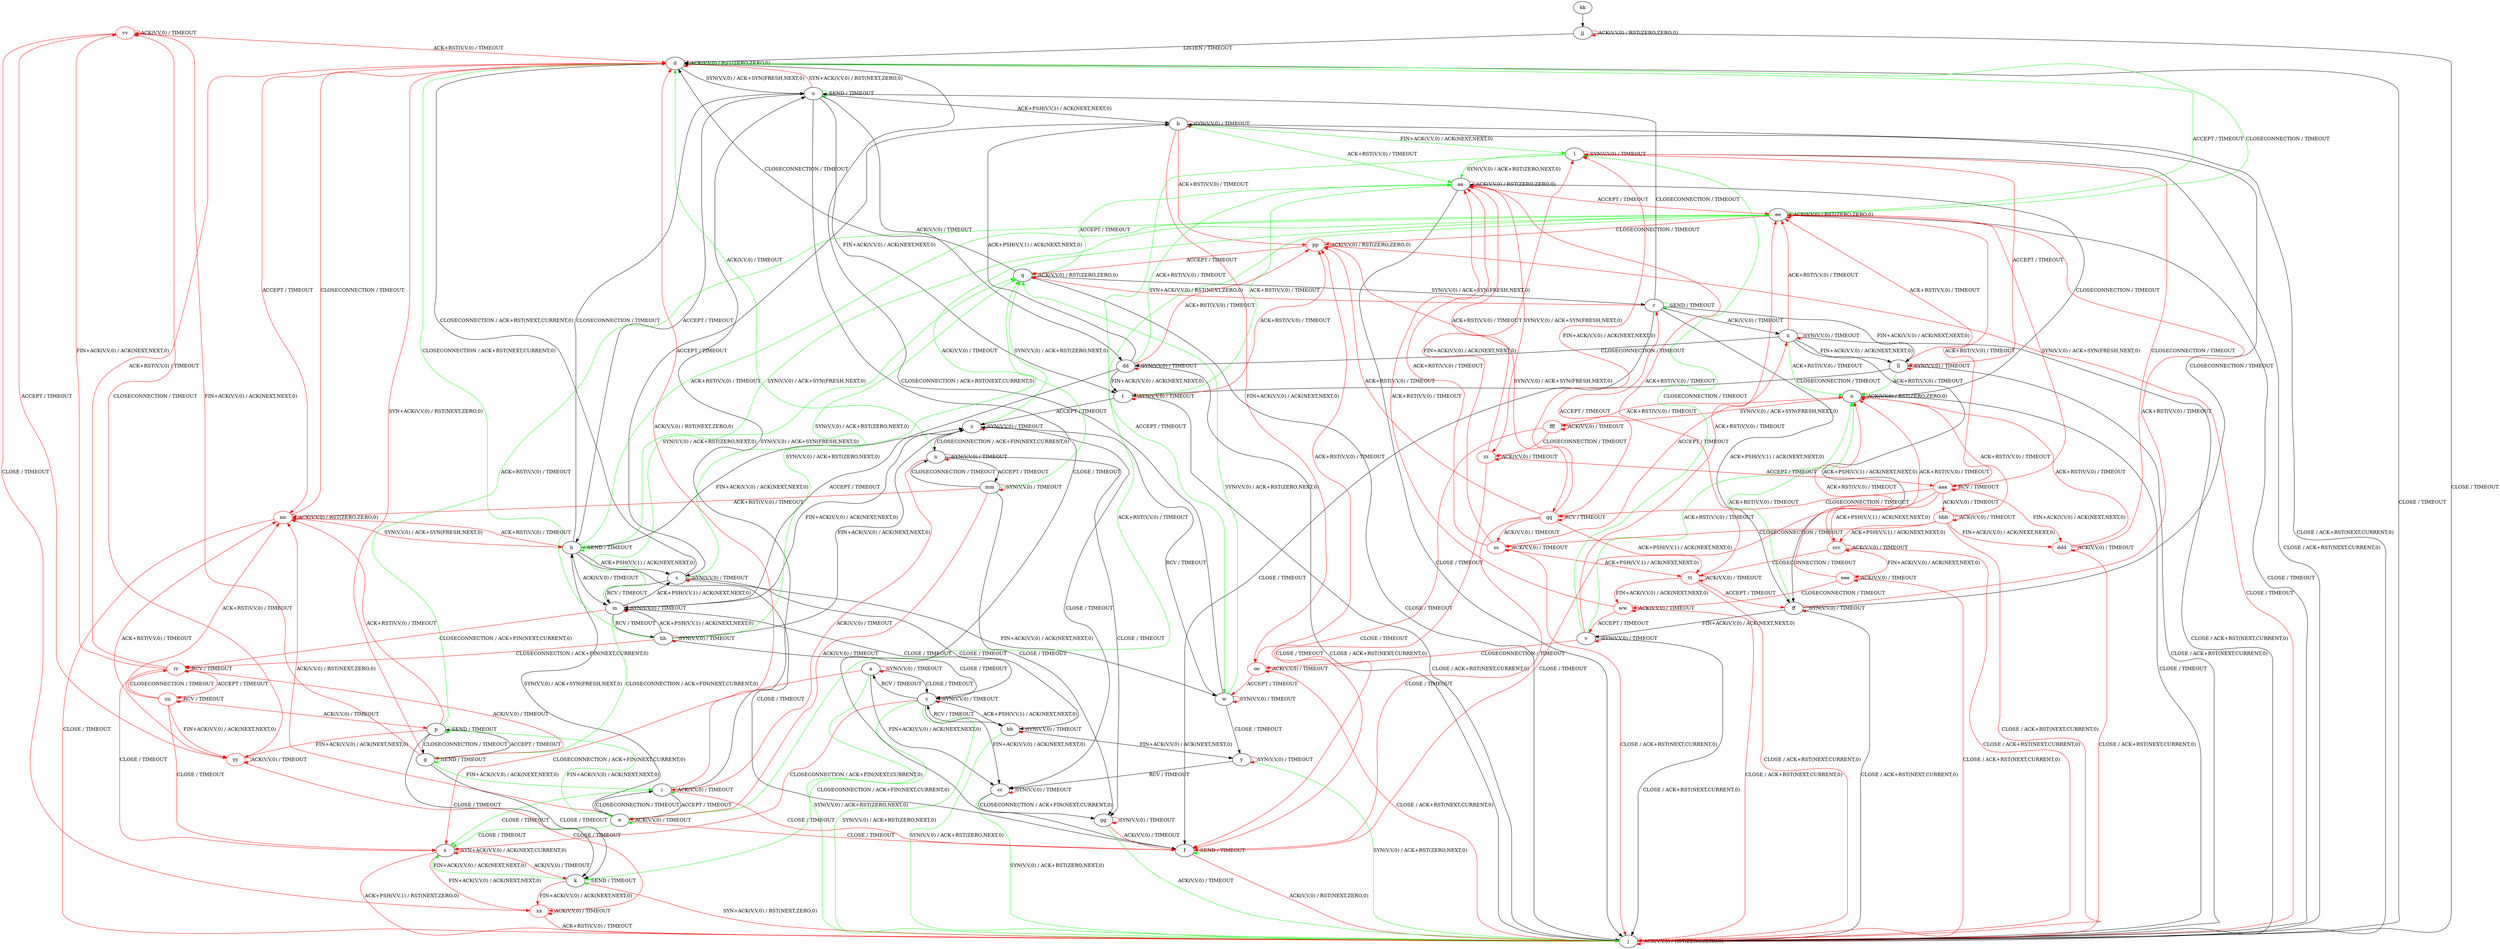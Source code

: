 digraph "" {
	graph ["Incoming time"=70.91491079330444,
		"Outgoing time"=66.15410351753235,
		Output="{'States': 58, 'Transitions': 871, 'Filename': '../results/tcp/TCP_Linux_Server-TCP_Windows8_Server-z3-1.dot'}",
		Reference="{'States': 58, 'Transitions': 685, 'Filename': '../subjects/tcp/TCP_Linux_Server.dot'}",
		Solver=z3,
		Updated="{'States': 39, 'Transitions': 495, 'Filename': '../subjects/tcp/TCP_Windows8_Server.dot'}",
		"f-measure"=0.5237288135593221,
		precision=0.6242424242424243,
		recall=0.4510948905109489
	];
	a -> a [key=0,
	color=red,
	label="SYN(V,V,0) / TIMEOUT"];
a -> c [key=0,
label="CLOSE / TIMEOUT"];
a -> j [key=0,
color=green,
label="SYN(V,V,0) / ACK+RST(ZERO,NEXT,0)"];
a -> x [key=0,
color=red,
label="CLOSECONNECTION / ACK+FIN(NEXT,CURRENT,0)"];
a -> cc [key=0,
label="FIN+ACK(V,V,0) / ACK(NEXT,NEXT,0)"];
b -> b [key=0,
color=red,
label="SYN(V,V,0) / TIMEOUT"];
b -> j [key=0,
label="CLOSE / ACK+RST(NEXT,CURRENT,0)"];
b -> l [key=0,
color=green,
label="FIN+ACK(V,V,0) / ACK(NEXT,NEXT,0)"];
b -> s [key=0,
label="ACCEPT / TIMEOUT"];
b -> aa [key=0,
color=green,
label="ACK+RST(V,V,0) / TIMEOUT"];
oo [color=red];
b -> oo [key=0,
color=red,
label="FIN+ACK(V,V,0) / ACK(NEXT,NEXT,0)"];
pp [color=red];
b -> pp [key=0,
color=red,
label="ACK+RST(V,V,0) / TIMEOUT"];
c -> a [key=0,
label="RCV / TIMEOUT"];
c -> c [key=0,
color=red,
label="SYN(V,V,0) / TIMEOUT"];
c -> j [key=0,
color=green,
label="SYN(V,V,0) / ACK+RST(ZERO,NEXT,0)"];
c -> k [key=0,
color=green,
label="CLOSECONNECTION / ACK+FIN(NEXT,CURRENT,0)"];
c -> x [key=0,
color=red,
label="CLOSECONNECTION / ACK+FIN(NEXT,CURRENT,0)"];
c -> bb [key=0,
label="ACK+PSH(V,V,1) / ACK(NEXT,NEXT,0)"];
c -> cc [key=0,
label="FIN+ACK(V,V,0) / ACK(NEXT,NEXT,0)"];
d -> d [key=0,
color=red,
label="ACK(V,V,0) / RST(ZERO,ZERO,0)"];
d -> j [key=0,
label="CLOSE / TIMEOUT"];
d -> u [key=0,
label="SYN(V,V,0) / ACK+SYN(FRESH,NEXT,0)"];
d -> ee [key=0,
color=green,
label="ACCEPT / TIMEOUT"];
nn [color=red];
d -> nn [key=0,
color=red,
label="ACCEPT / TIMEOUT"];
e -> e [key=0,
color=green,
label="ACK(V,V,0) / TIMEOUT"];
e -> f [key=0,
color=red,
label="CLOSE / TIMEOUT"];
e -> h [key=0,
label="SYN(V,V,0) / ACK+SYN(FRESH,NEXT,0)"];
e -> i [key=0,
label="CLOSECONNECTION / TIMEOUT"];
e -> x [key=0,
color=green,
label="CLOSE / TIMEOUT"];
e -> ee [key=0,
color=green,
label="ACK+RST(V,V,0) / TIMEOUT"];
e -> nn [key=0,
color=red,
label="ACK(V,V,0) / RST(NEXT,ZERO,0)"];
f -> f [key=0,
color=green,
label="SEND / TIMEOUT"];
f -> j [key=0,
color=red,
label="ACK(V,V,0) / RST(NEXT,ZERO,0)"];
g -> d [key=0,
color=red,
label="SYN+ACK(V,V,0) / RST(NEXT,ZERO,0)"];
g -> g [key=0,
color=green,
label="SEND / TIMEOUT"];
g -> i [key=0,
color=green,
label="FIN+ACK(V,V,0) / ACK(NEXT,NEXT,0)"];
g -> k [key=0,
label="CLOSE / TIMEOUT"];
g -> p [key=0,
label="ACCEPT / TIMEOUT"];
vv [color=red];
g -> vv [key=0,
color=red,
label="FIN+ACK(V,V,0) / ACK(NEXT,NEXT,0)"];
h -> f [key=0,
label="CLOSE / TIMEOUT"];
h -> h [key=0,
color=green,
label="SEND / TIMEOUT"];
h -> m [key=0,
label="ACK(V,V,0) / TIMEOUT"];
h -> s [key=0,
label="ACK+PSH(V,V,1) / ACK(NEXT,NEXT,0)"];
h -> u [key=0,
label="CLOSECONNECTION / TIMEOUT"];
h -> z [key=0,
label="FIN+ACK(V,V,0) / ACK(NEXT,NEXT,0)"];
h -> ee [key=0,
color=green,
label="ACK+RST(V,V,0) / TIMEOUT"];
h -> nn [key=0,
color=red,
label="ACK+RST(V,V,0) / TIMEOUT"];
i -> d [key=0,
color=red,
label="ACK(V,V,0) / RST(NEXT,ZERO,0)"];
i -> e [key=0,
label="ACCEPT / TIMEOUT"];
i -> f [key=0,
color=red,
label="CLOSE / TIMEOUT"];
i -> i [key=0,
color=green,
label="ACK(V,V,0) / TIMEOUT"];
i -> u [key=0,
label="SYN(V,V,0) / ACK+SYN(FRESH,NEXT,0)"];
i -> x [key=0,
color=green,
label="CLOSE / TIMEOUT"];
j -> j [key=0,
color=red,
label="ACK(V,V,0) / RST(ZERO,ZERO,0)"];
k -> j [key=0,
color=red,
label="SYN+ACK(V,V,0) / RST(NEXT,ZERO,0)"];
k -> k [key=0,
color=green,
label="SEND / TIMEOUT"];
k -> x [key=0,
color=green,
label="FIN+ACK(V,V,0) / ACK(NEXT,NEXT,0)"];
xx [color=red];
k -> xx [key=0,
color=red,
label="FIN+ACK(V,V,0) / ACK(NEXT,NEXT,0)"];
l -> j [key=0,
label="CLOSE / ACK+RST(NEXT,CURRENT,0)"];
l -> l [key=0,
color=red,
label="SYN(V,V,0) / TIMEOUT"];
l -> w [key=0,
color=green,
label="ACCEPT / TIMEOUT"];
l -> aa [key=0,
color=green,
label="SYN(V,V,0) / ACK+RST(ZERO,NEXT,0)"];
l -> ll [key=0,
color=red,
label="ACCEPT / TIMEOUT"];
m -> c [key=0,
label="CLOSE / TIMEOUT"];
m -> g [key=0,
color=green,
label="CLOSECONNECTION / ACK+FIN(NEXT,CURRENT,0)"];
m -> m [key=0,
color=red,
label="SYN(V,V,0) / TIMEOUT"];
m -> q [key=0,
color=green,
label="SYN(V,V,0) / ACK+RST(ZERO,NEXT,0)"];
m -> s [key=0,
label="ACK+PSH(V,V,1) / ACK(NEXT,NEXT,0)"];
m -> z [key=0,
label="FIN+ACK(V,V,0) / ACK(NEXT,NEXT,0)"];
m -> hh [key=0,
label="RCV / TIMEOUT"];
rr [color=red];
m -> rr [key=0,
color=red,
label="CLOSECONNECTION / ACK+FIN(NEXT,CURRENT,0)"];
n -> d [key=0,
color=green,
label="ACK(V,V,0) / TIMEOUT"];
n -> i [key=0,
color=red,
label="ACK(V,V,0) / TIMEOUT"];
n -> n [key=0,
color=red,
label="SYN(V,V,0) / TIMEOUT"];
n -> gg [key=0,
label="CLOSE / TIMEOUT"];
n -> mm [key=0,
label="ACCEPT / TIMEOUT"];
o -> j [key=0,
label="CLOSE / TIMEOUT"];
o -> o [key=0,
color=red,
label="ACK(V,V,0) / RST(ZERO,ZERO,0)"];
o -> aa [key=0,
label="CLOSECONNECTION / TIMEOUT"];
fff [color=red];
o -> fff [key=0,
color=red,
label="SYN(V,V,0) / ACK+SYN(FRESH,NEXT,0)"];
p -> e [key=0,
color=green,
label="FIN+ACK(V,V,0) / ACK(NEXT,NEXT,0)"];
p -> g [key=0,
label="CLOSECONNECTION / TIMEOUT"];
p -> k [key=0,
label="CLOSE / TIMEOUT"];
p -> p [key=0,
color=green,
label="SEND / TIMEOUT"];
p -> ee [key=0,
color=green,
label="ACK+RST(V,V,0) / TIMEOUT"];
p -> nn [key=0,
color=red,
label="ACK+RST(V,V,0) / TIMEOUT"];
yy [color=red];
p -> yy [key=0,
color=red,
label="FIN+ACK(V,V,0) / ACK(NEXT,NEXT,0)"];
q -> d [key=0,
label="CLOSECONNECTION / TIMEOUT"];
q -> j [key=0,
label="CLOSE / TIMEOUT"];
q -> q [key=0,
color=red,
label="ACK(V,V,0) / RST(ZERO,ZERO,0)"];
q -> r [key=0,
label="SYN(V,V,0) / ACK+SYN(FRESH,NEXT,0)"];
r -> f [key=0,
label="CLOSE / TIMEOUT"];
r -> q [key=0,
color=red,
label="SYN+ACK(V,V,0) / RST(NEXT,ZERO,0)"];
r -> r [key=0,
color=green,
label="SEND / TIMEOUT"];
r -> u [key=0,
label="CLOSECONNECTION / TIMEOUT"];
r -> ff [key=0,
label="ACK+PSH(V,V,1) / ACK(NEXT,NEXT,0)"];
r -> ii [key=0,
label="ACK(V,V,0) / TIMEOUT"];
r -> ll [key=0,
label="FIN+ACK(V,V,0) / ACK(NEXT,NEXT,0)"];
s -> d [key=0,
label="CLOSECONNECTION / ACK+RST(NEXT,CURRENT,0)"];
s -> m [key=0,
label="RCV / TIMEOUT"];
s -> q [key=0,
color=green,
label="SYN(V,V,0) / ACK+RST(ZERO,NEXT,0)"];
s -> s [key=0,
color=red,
label="SYN(V,V,0) / TIMEOUT"];
s -> w [key=0,
label="FIN+ACK(V,V,0) / ACK(NEXT,NEXT,0)"];
s -> bb [key=0,
label="CLOSE / TIMEOUT"];
t -> j [key=0,
label="CLOSE / ACK+RST(NEXT,CURRENT,0)"];
t -> t [key=0,
color=red,
label="SYN(V,V,0) / TIMEOUT"];
t -> z [key=0,
label="ACCEPT / TIMEOUT"];
t -> aa [key=0,
color=green,
label="ACK+RST(V,V,0) / TIMEOUT"];
t -> pp [key=0,
color=red,
label="ACK+RST(V,V,0) / TIMEOUT"];
u -> b [key=0,
label="ACK+PSH(V,V,1) / ACK(NEXT,NEXT,0)"];
u -> d [key=0,
color=red,
label="SYN+ACK(V,V,0) / RST(NEXT,ZERO,0)"];
u -> f [key=0,
label="CLOSE / TIMEOUT"];
u -> h [key=0,
label="ACCEPT / TIMEOUT"];
u -> t [key=0,
label="FIN+ACK(V,V,0) / ACK(NEXT,NEXT,0)"];
u -> u [key=0,
color=green,
label="SEND / TIMEOUT"];
u -> dd [key=0,
label="ACK(V,V,0) / TIMEOUT"];
v -> j [key=0,
label="CLOSE / ACK+RST(NEXT,CURRENT,0)"];
v -> l [key=0,
color=green,
label="CLOSECONNECTION / TIMEOUT"];
v -> o [key=0,
color=green,
label="ACK+RST(V,V,0) / TIMEOUT"];
v -> v [key=0,
color=red,
label="SYN(V,V,0) / TIMEOUT"];
v -> ee [key=0,
color=red,
label="ACK+RST(V,V,0) / TIMEOUT"];
v -> oo [key=0,
color=red,
label="CLOSECONNECTION / TIMEOUT"];
w -> d [key=0,
label="CLOSECONNECTION / ACK+RST(NEXT,CURRENT,0)"];
w -> q [key=0,
color=green,
label="SYN(V,V,0) / ACK+RST(ZERO,NEXT,0)"];
w -> w [key=0,
color=red,
label="SYN(V,V,0) / TIMEOUT"];
w -> y [key=0,
label="CLOSE / TIMEOUT"];
w -> z [key=0,
label="RCV / TIMEOUT"];
x -> j [key=0,
color=red,
label="ACK+PSH(V,V,1) / RST(NEXT,ZERO,0)"];
x -> k [key=0,
color=red,
label="ACK(V,V,0) / TIMEOUT"];
x -> x [key=0,
color=red,
label="SYN+ACK(V,V,0) / ACK(NEXT,CURRENT,0)"];
x -> xx [key=0,
color=red,
label="FIN+ACK(V,V,0) / ACK(NEXT,NEXT,0)"];
y -> j [key=0,
color=green,
label="SYN(V,V,0) / ACK+RST(ZERO,NEXT,0)"];
y -> y [key=0,
color=red,
label="SYN(V,V,0) / TIMEOUT"];
y -> cc [key=0,
label="RCV / TIMEOUT"];
z -> n [key=0,
label="CLOSECONNECTION / ACK+FIN(NEXT,CURRENT,0)"];
z -> q [key=0,
color=green,
label="SYN(V,V,0) / ACK+RST(ZERO,NEXT,0)"];
z -> z [key=0,
color=red,
label="SYN(V,V,0) / TIMEOUT"];
z -> cc [key=0,
label="CLOSE / TIMEOUT"];
aa -> j [key=0,
label="CLOSE / TIMEOUT"];
aa -> q [key=0,
color=green,
label="ACCEPT / TIMEOUT"];
aa -> aa [key=0,
color=red,
label="ACK(V,V,0) / RST(ZERO,ZERO,0)"];
aa -> ee [key=0,
color=red,
label="ACCEPT / TIMEOUT"];
zz [color=red];
aa -> zz [key=0,
color=red,
label="SYN(V,V,0) / ACK+SYN(FRESH,NEXT,0)"];
bb -> c [key=0,
label="RCV / TIMEOUT"];
bb -> j [key=0,
color=green,
label="SYN(V,V,0) / ACK+RST(ZERO,NEXT,0)"];
bb -> y [key=0,
label="FIN+ACK(V,V,0) / ACK(NEXT,NEXT,0)"];
bb -> bb [key=0,
color=red,
label="SYN(V,V,0) / TIMEOUT"];
cc -> j [key=0,
color=green,
label="SYN(V,V,0) / ACK+RST(ZERO,NEXT,0)"];
cc -> cc [key=0,
color=red,
label="SYN(V,V,0) / TIMEOUT"];
cc -> gg [key=0,
label="CLOSECONNECTION / ACK+FIN(NEXT,CURRENT,0)"];
dd -> b [key=0,
label="ACK+PSH(V,V,1) / ACK(NEXT,NEXT,0)"];
dd -> j [key=0,
label="CLOSE / ACK+RST(NEXT,CURRENT,0)"];
dd -> m [key=0,
label="ACCEPT / TIMEOUT"];
dd -> t [key=0,
label="FIN+ACK(V,V,0) / ACK(NEXT,NEXT,0)"];
dd -> aa [key=0,
color=green,
label="ACK+RST(V,V,0) / TIMEOUT"];
dd -> dd [key=0,
color=red,
label="SYN(V,V,0) / TIMEOUT"];
dd -> pp [key=0,
color=red,
label="ACK+RST(V,V,0) / TIMEOUT"];
ee -> d [key=0,
color=green,
label="CLOSECONNECTION / TIMEOUT"];
ee -> h [key=0,
color=green,
label="SYN(V,V,0) / ACK+SYN(FRESH,NEXT,0)"];
ee -> j [key=0,
label="CLOSE / TIMEOUT"];
ee -> ee [key=0,
color=red,
label="ACK(V,V,0) / RST(ZERO,ZERO,0)"];
ee -> pp [key=0,
color=red,
label="CLOSECONNECTION / TIMEOUT"];
aaa [color=red];
ee -> aaa [key=0,
color=red,
label="SYN(V,V,0) / ACK+SYN(FRESH,NEXT,0)"];
ff -> b [key=0,
label="CLOSECONNECTION / TIMEOUT"];
ff -> j [key=0,
label="CLOSE / ACK+RST(NEXT,CURRENT,0)"];
ff -> o [key=0,
color=green,
label="ACK+RST(V,V,0) / TIMEOUT"];
ff -> v [key=0,
label="FIN+ACK(V,V,0) / ACK(NEXT,NEXT,0)"];
ff -> ee [key=0,
color=red,
label="ACK+RST(V,V,0) / TIMEOUT"];
ff -> ff [key=0,
color=red,
label="SYN(V,V,0) / TIMEOUT"];
gg -> f [key=0,
color=red,
label="ACK(V,V,0) / TIMEOUT"];
gg -> j [key=0,
color=green,
label="ACK(V,V,0) / TIMEOUT"];
gg -> gg [key=0,
color=red,
label="SYN(V,V,0) / TIMEOUT"];
hh -> c [key=0,
label="CLOSE / TIMEOUT"];
hh -> d [key=0,
color=green,
label="CLOSECONNECTION / ACK+RST(NEXT,CURRENT,0)"];
hh -> m [key=0,
label="ACK+PSH(V,V,1) / ACK(NEXT,NEXT,0)"];
hh -> q [key=0,
color=green,
label="SYN(V,V,0) / ACK+RST(ZERO,NEXT,0)"];
hh -> z [key=0,
label="FIN+ACK(V,V,0) / ACK(NEXT,NEXT,0)"];
hh -> hh [key=0,
color=red,
label="SYN(V,V,0) / TIMEOUT"];
hh -> rr [key=0,
color=red,
label="CLOSECONNECTION / ACK+FIN(NEXT,CURRENT,0)"];
ii -> j [key=0,
label="CLOSE / ACK+RST(NEXT,CURRENT,0)"];
ii -> o [key=0,
color=green,
label="ACK+RST(V,V,0) / TIMEOUT"];
ii -> dd [key=0,
label="CLOSECONNECTION / TIMEOUT"];
ii -> ee [key=0,
color=red,
label="ACK+RST(V,V,0) / TIMEOUT"];
ii -> ff [key=0,
label="ACK+PSH(V,V,1) / ACK(NEXT,NEXT,0)"];
ii -> ii [key=0,
color=red,
label="SYN(V,V,0) / TIMEOUT"];
ii -> ll [key=0,
label="FIN+ACK(V,V,0) / ACK(NEXT,NEXT,0)"];
jj -> d [key=0,
label="LISTEN / TIMEOUT"];
jj -> j [key=0,
label="CLOSE / TIMEOUT"];
jj -> jj [key=0,
color=red,
label="ACK(V,V,0) / RST(ZERO,ZERO,0)"];
kk -> jj [key=0];
ll -> j [key=0,
label="CLOSE / ACK+RST(NEXT,CURRENT,0)"];
ll -> o [key=0,
color=green,
label="ACK+RST(V,V,0) / TIMEOUT"];
ll -> t [key=0,
label="CLOSECONNECTION / TIMEOUT"];
ll -> ee [key=0,
color=red,
label="ACK+RST(V,V,0) / TIMEOUT"];
ll -> ll [key=0,
color=red,
label="SYN(V,V,0) / TIMEOUT"];
mm -> e [key=0,
color=red,
label="ACK(V,V,0) / TIMEOUT"];
mm -> n [key=0,
label="CLOSECONNECTION / TIMEOUT"];
mm -> ee [key=0,
color=green,
label="ACK(V,V,0) / TIMEOUT"];
mm -> gg [key=0,
label="CLOSE / TIMEOUT"];
mm -> mm [key=0,
color=red,
label="SYN(V,V,0) / TIMEOUT"];
mm -> nn [key=0,
color=red,
label="ACK+RST(V,V,0) / TIMEOUT"];
nn -> d [key=0,
color=red,
label="CLOSECONNECTION / TIMEOUT"];
nn -> h [key=0,
color=red,
label="SYN(V,V,0) / ACK+SYN(FRESH,NEXT,0)"];
nn -> j [key=0,
color=red,
label="CLOSE / TIMEOUT"];
nn -> nn [key=0,
color=red,
label="ACK(V,V,0) / RST(ZERO,ZERO,0)"];
oo -> j [key=0,
color=red,
label="CLOSE / ACK+RST(NEXT,CURRENT,0)"];
oo -> w [key=0,
color=red,
label="ACCEPT / TIMEOUT"];
oo -> oo [key=0,
color=red,
label="ACK(V,V,0) / TIMEOUT"];
oo -> pp [key=0,
color=red,
label="ACK+RST(V,V,0) / TIMEOUT"];
pp -> j [key=0,
color=red,
label="CLOSE / TIMEOUT"];
pp -> q [key=0,
color=red,
label="ACCEPT / TIMEOUT"];
pp -> pp [key=0,
color=red,
label="ACK(V,V,0) / RST(ZERO,ZERO,0)"];
qq [color=red];
pp -> qq [key=0,
color=red,
label="SYN(V,V,0) / ACK+SYN(FRESH,NEXT,0)"];
qq -> f [key=0,
color=red,
label="CLOSE / TIMEOUT"];
qq -> l [key=0,
color=red,
label="FIN+ACK(V,V,0) / ACK(NEXT,NEXT,0)"];
qq -> r [key=0,
color=red,
label="ACCEPT / TIMEOUT"];
qq -> pp [key=0,
color=red,
label="ACK+RST(V,V,0) / TIMEOUT"];
qq -> qq [key=0,
color=red,
label="RCV / TIMEOUT"];
ss [color=red];
qq -> ss [key=0,
color=red,
label="ACK(V,V,0) / TIMEOUT"];
tt [color=red];
qq -> tt [key=0,
color=red,
label="ACK+PSH(V,V,1) / ACK(NEXT,NEXT,0)"];
rr -> d [key=0,
color=red,
label="ACK+RST(V,V,0) / TIMEOUT"];
rr -> g [key=0,
color=red,
label="ACK(V,V,0) / TIMEOUT"];
rr -> x [key=0,
color=red,
label="CLOSE / TIMEOUT"];
rr -> rr [key=0,
color=red,
label="RCV / TIMEOUT"];
uu [color=red];
rr -> uu [key=0,
color=red,
label="ACCEPT / TIMEOUT"];
rr -> vv [key=0,
color=red,
label="FIN+ACK(V,V,0) / ACK(NEXT,NEXT,0)"];
ss -> j [key=0,
color=red,
label="CLOSE / ACK+RST(NEXT,CURRENT,0)"];
ss -> l [key=0,
color=red,
label="FIN+ACK(V,V,0) / ACK(NEXT,NEXT,0)"];
ss -> aa [key=0,
color=red,
label="ACK+RST(V,V,0) / TIMEOUT"];
ss -> ii [key=0,
color=red,
label="ACCEPT / TIMEOUT"];
ss -> ss [key=0,
color=red,
label="ACK(V,V,0) / TIMEOUT"];
ss -> tt [key=0,
color=red,
label="ACK+PSH(V,V,1) / ACK(NEXT,NEXT,0)"];
tt -> j [key=0,
color=red,
label="CLOSE / ACK+RST(NEXT,CURRENT,0)"];
tt -> aa [key=0,
color=red,
label="ACK+RST(V,V,0) / TIMEOUT"];
tt -> ff [key=0,
color=red,
label="ACCEPT / TIMEOUT"];
tt -> tt [key=0,
color=red,
label="ACK(V,V,0) / TIMEOUT"];
ww [color=red];
tt -> ww [key=0,
color=red,
label="FIN+ACK(V,V,0) / ACK(NEXT,NEXT,0)"];
uu -> p [key=0,
color=red,
label="ACK(V,V,0) / TIMEOUT"];
uu -> x [key=0,
color=red,
label="CLOSE / TIMEOUT"];
uu -> nn [key=0,
color=red,
label="ACK+RST(V,V,0) / TIMEOUT"];
uu -> rr [key=0,
color=red,
label="CLOSECONNECTION / TIMEOUT"];
uu -> uu [key=0,
color=red,
label="RCV / TIMEOUT"];
uu -> yy [key=0,
color=red,
label="FIN+ACK(V,V,0) / ACK(NEXT,NEXT,0)"];
vv -> d [key=0,
color=red,
label="ACK+RST(V,V,0) / TIMEOUT"];
vv -> vv [key=0,
color=red,
label="ACK(V,V,0) / TIMEOUT"];
vv -> xx [key=0,
color=red,
label="CLOSE / TIMEOUT"];
vv -> yy [key=0,
color=red,
label="ACCEPT / TIMEOUT"];
ww -> j [key=0,
color=red,
label="CLOSE / ACK+RST(NEXT,CURRENT,0)"];
ww -> v [key=0,
color=red,
label="ACCEPT / TIMEOUT"];
ww -> aa [key=0,
color=red,
label="ACK+RST(V,V,0) / TIMEOUT"];
ww -> ww [key=0,
color=red,
label="ACK(V,V,0) / TIMEOUT"];
xx -> j [key=0,
color=red,
label="ACK+RST(V,V,0) / TIMEOUT"];
xx -> xx [key=0,
color=red,
label="ACK(V,V,0) / TIMEOUT"];
yy -> nn [key=0,
color=red,
label="ACK+RST(V,V,0) / TIMEOUT"];
yy -> vv [key=0,
color=red,
label="CLOSECONNECTION / TIMEOUT"];
yy -> xx [key=0,
color=red,
label="CLOSE / TIMEOUT"];
yy -> yy [key=0,
color=red,
label="ACK(V,V,0) / TIMEOUT"];
zz -> f [key=0,
color=red,
label="CLOSE / TIMEOUT"];
zz -> aa [key=0,
color=red,
label="ACK+RST(V,V,0) / TIMEOUT"];
zz -> zz [key=0,
color=red,
label="ACK(V,V,0) / TIMEOUT"];
zz -> aaa [key=0,
color=red,
label="ACCEPT / TIMEOUT"];
aaa -> f [key=0,
color=red,
label="CLOSE / TIMEOUT"];
aaa -> ee [key=0,
color=red,
label="ACK+RST(V,V,0) / TIMEOUT"];
aaa -> qq [key=0,
color=red,
label="CLOSECONNECTION / TIMEOUT"];
aaa -> aaa [key=0,
color=red,
label="RCV / TIMEOUT"];
bbb [color=red];
aaa -> bbb [key=0,
color=red,
label="ACK(V,V,0) / TIMEOUT"];
ccc [color=red];
aaa -> ccc [key=0,
color=red,
label="ACK+PSH(V,V,1) / ACK(NEXT,NEXT,0)"];
ddd [color=red];
aaa -> ddd [key=0,
color=red,
label="FIN+ACK(V,V,0) / ACK(NEXT,NEXT,0)"];
bbb -> j [key=0,
color=red,
label="CLOSE / ACK+RST(NEXT,CURRENT,0)"];
bbb -> o [key=0,
color=red,
label="ACK+RST(V,V,0) / TIMEOUT"];
bbb -> ss [key=0,
color=red,
label="CLOSECONNECTION / TIMEOUT"];
bbb -> bbb [key=0,
color=red,
label="ACK(V,V,0) / TIMEOUT"];
bbb -> ccc [key=0,
color=red,
label="ACK+PSH(V,V,1) / ACK(NEXT,NEXT,0)"];
bbb -> ddd [key=0,
color=red,
label="FIN+ACK(V,V,0) / ACK(NEXT,NEXT,0)"];
ccc -> j [key=0,
color=red,
label="CLOSE / ACK+RST(NEXT,CURRENT,0)"];
ccc -> o [key=0,
color=red,
label="ACK+RST(V,V,0) / TIMEOUT"];
ccc -> tt [key=0,
color=red,
label="CLOSECONNECTION / TIMEOUT"];
ccc -> ccc [key=0,
color=red,
label="ACK(V,V,0) / TIMEOUT"];
eee [color=red];
ccc -> eee [key=0,
color=red,
label="FIN+ACK(V,V,0) / ACK(NEXT,NEXT,0)"];
ddd -> j [key=0,
color=red,
label="CLOSE / ACK+RST(NEXT,CURRENT,0)"];
ddd -> l [key=0,
color=red,
label="CLOSECONNECTION / TIMEOUT"];
ddd -> o [key=0,
color=red,
label="ACK+RST(V,V,0) / TIMEOUT"];
ddd -> ddd [key=0,
color=red,
label="ACK(V,V,0) / TIMEOUT"];
eee -> j [key=0,
color=red,
label="CLOSE / ACK+RST(NEXT,CURRENT,0)"];
eee -> o [key=0,
color=red,
label="ACK+RST(V,V,0) / TIMEOUT"];
eee -> ww [key=0,
color=red,
label="CLOSECONNECTION / TIMEOUT"];
eee -> eee [key=0,
color=red,
label="ACK(V,V,0) / TIMEOUT"];
fff -> f [key=0,
color=red,
label="CLOSE / TIMEOUT"];
fff -> o [key=0,
color=red,
label="ACK+RST(V,V,0) / TIMEOUT"];
fff -> zz [key=0,
color=red,
label="CLOSECONNECTION / TIMEOUT"];
fff -> fff [key=0,
color=red,
label="ACK(V,V,0) / TIMEOUT"];
}
